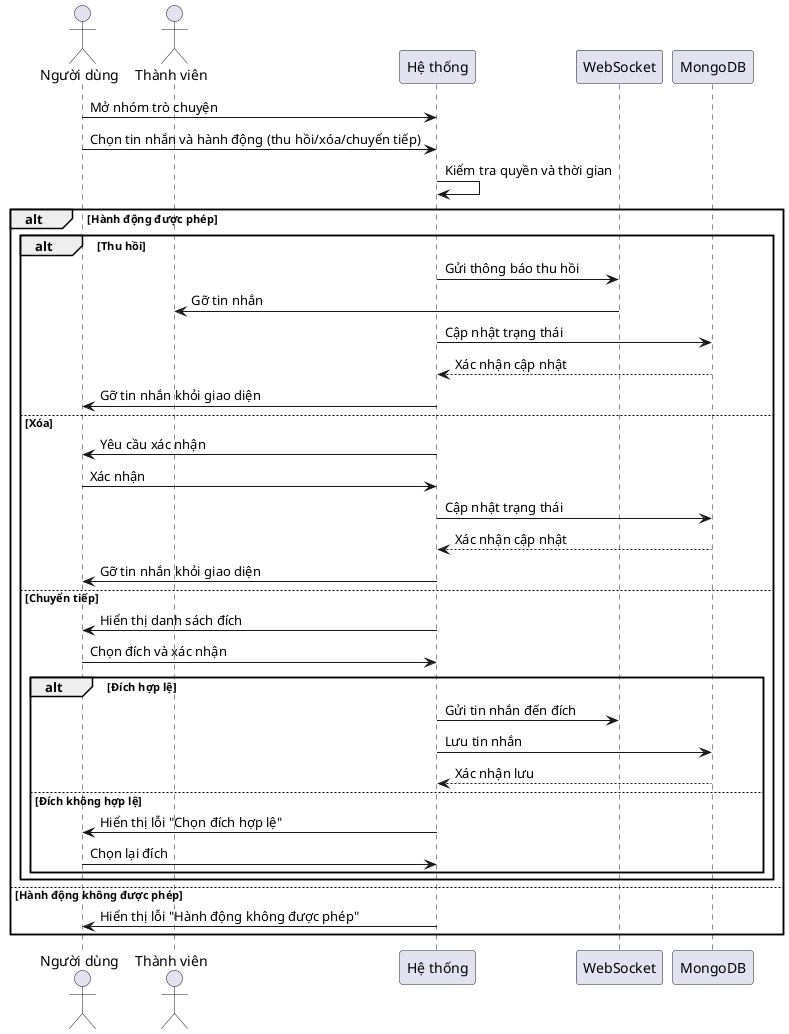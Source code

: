@startuml
actor "Người dùng" as User
actor "Thành viên" as Member
participant "Hệ thống" as System
participant "WebSocket" as WS
participant "MongoDB" as DB

User -> System: Mở nhóm trò chuyện
User -> System: Chọn tin nhắn và hành động (thu hồi/xóa/chuyển tiếp)
System -> System: Kiểm tra quyền và thời gian

alt Hành động được phép
    alt Thu hồi
        System -> WS: Gửi thông báo thu hồi
        WS -> Member: Gỡ tin nhắn
        System -> DB: Cập nhật trạng thái
        DB --> System: Xác nhận cập nhật
        System -> User: Gỡ tin nhắn khỏi giao diện
    else Xóa
        System -> User: Yêu cầu xác nhận
        User -> System: Xác nhận
        System -> DB: Cập nhật trạng thái
        DB --> System: Xác nhận cập nhật
        System -> User: Gỡ tin nhắn khỏi giao diện
    else Chuyển tiếp
        System -> User: Hiển thị danh sách đích
        User -> System: Chọn đích và xác nhận
        alt Đích hợp lệ
            System -> WS: Gửi tin nhắn đến đích
            System -> DB: Lưu tin nhắn
            DB --> System: Xác nhận lưu
        else Đích không hợp lệ
            System -> User: Hiển thị lỗi "Chọn đích hợp lệ"
            User -> System: Chọn lại đích
        end alt
    end alt
else Hành động không được phép
    System -> User: Hiển thị lỗi "Hành động không được phép"
end alt

@enduml